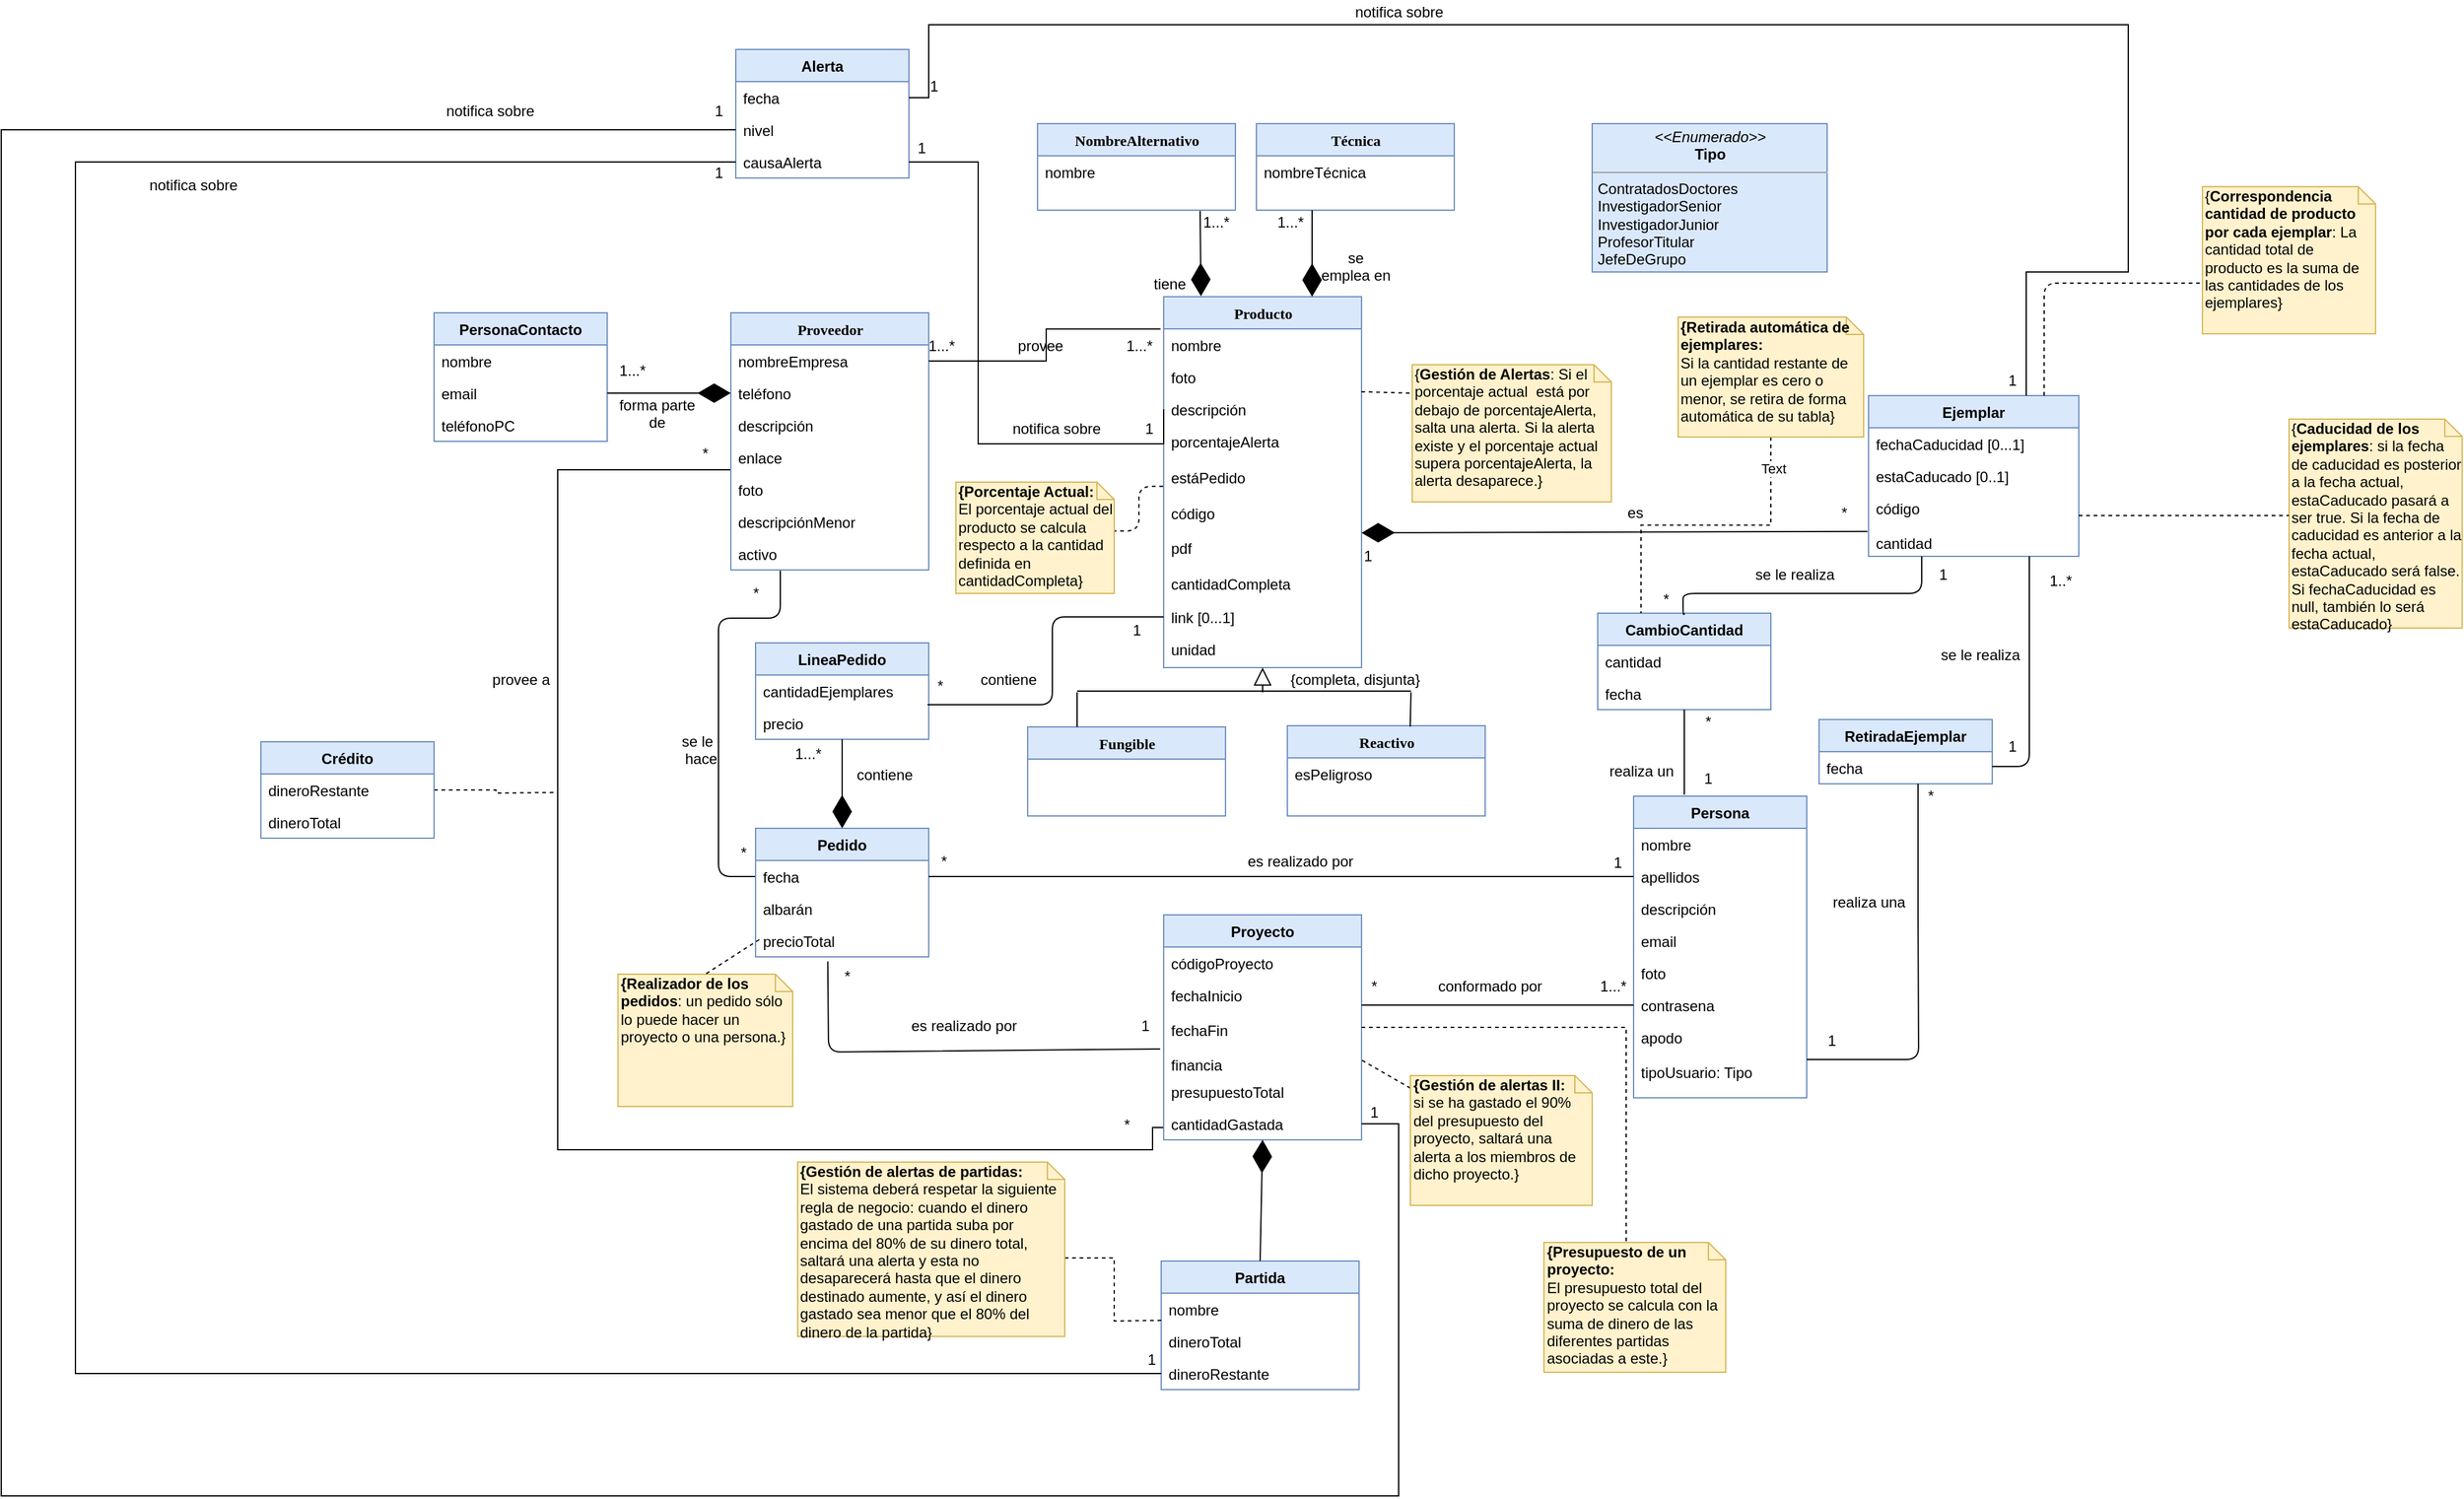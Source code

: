 <mxfile version="14.1.1" type="google"><diagram name="Page-1" id="9f46799a-70d6-7492-0946-bef42562c5a5"><mxGraphModel dx="2383" dy="1464" grid="1" gridSize="10" guides="1" tooltips="1" connect="1" arrows="1" fold="1" page="1" pageScale="1" pageWidth="1100" pageHeight="850" background="#ffffff" math="0" shadow="0"><root><mxCell id="0"/><mxCell id="1" parent="0"/><mxCell id="BTJe7CmG84SI5QXbbMkq-13" style="edgeStyle=orthogonalEdgeStyle;rounded=0;orthogonalLoop=1;jettySize=auto;html=1;endArrow=none;endFill=0;" parent="1" source="78961159f06e98e8-17" edge="1"><mxGeometry relative="1" as="geometry"><mxPoint x="440" y="742" as="targetPoint"/><Array as="points"><mxPoint x="100" y="210"/><mxPoint x="-50" y="210"/><mxPoint x="-50" y="760"/><mxPoint x="431" y="760"/><mxPoint x="431" y="742"/></Array></mxGeometry></mxCell><mxCell id="78961159f06e98e8-17" value="Proveedor" style="swimlane;html=1;fontStyle=1;align=center;verticalAlign=top;childLayout=stackLayout;horizontal=1;startSize=26;horizontalStack=0;resizeParent=1;resizeLast=0;collapsible=1;marginBottom=0;swimlaneFillColor=#ffffff;rounded=0;shadow=0;comic=0;labelBackgroundColor=none;strokeWidth=1;fillColor=#dae8fc;fontFamily=Verdana;fontSize=12;strokeColor=#6c8ebf;" parent="1" vertex="1"><mxGeometry x="90" y="83" width="160" height="208" as="geometry"/></mxCell><mxCell id="78961159f06e98e8-23" value="nombreEmpresa" style="text;html=1;strokeColor=none;fillColor=none;align=left;verticalAlign=top;spacingLeft=4;spacingRight=4;whiteSpace=wrap;overflow=hidden;rotatable=0;points=[[0,0.5],[1,0.5]];portConstraint=eastwest;" parent="78961159f06e98e8-17" vertex="1"><mxGeometry y="26" width="160" height="26" as="geometry"/></mxCell><mxCell id="78961159f06e98e8-25" value="teléfono" style="text;html=1;strokeColor=none;fillColor=none;align=left;verticalAlign=top;spacingLeft=4;spacingRight=4;whiteSpace=wrap;overflow=hidden;rotatable=0;points=[[0,0.5],[1,0.5]];portConstraint=eastwest;" parent="78961159f06e98e8-17" vertex="1"><mxGeometry y="52" width="160" height="26" as="geometry"/></mxCell><mxCell id="r7NSo660DWYYpWv_fhQG-6" value="" style="endArrow=none;html=1;exitX=0;exitY=0.5;exitDx=0;exitDy=0;" parent="78961159f06e98e8-17" source="voBgQ674vo8iccF6pzB_-29" edge="1"><mxGeometry width="50" height="50" relative="1" as="geometry"><mxPoint x="-10" y="157" as="sourcePoint"/><mxPoint x="40" y="227" as="targetPoint"/><Array as="points"><mxPoint x="-10" y="456"/><mxPoint x="-10" y="247"/><mxPoint x="40" y="247"/><mxPoint x="40" y="217"/><mxPoint x="40" y="207"/></Array></mxGeometry></mxCell><mxCell id="jdEmFye44WTgldqVBubo-17" value="descripción" style="text;html=1;strokeColor=none;fillColor=none;align=left;verticalAlign=top;spacingLeft=4;spacingRight=4;whiteSpace=wrap;overflow=hidden;rotatable=0;points=[[0,0.5],[1,0.5]];portConstraint=eastwest;" parent="78961159f06e98e8-17" vertex="1"><mxGeometry y="78" width="160" height="26" as="geometry"/></mxCell><mxCell id="jdEmFye44WTgldqVBubo-20" value="enlace" style="text;html=1;strokeColor=none;fillColor=none;align=left;verticalAlign=top;spacingLeft=4;spacingRight=4;whiteSpace=wrap;overflow=hidden;rotatable=0;points=[[0,0.5],[1,0.5]];portConstraint=eastwest;" parent="78961159f06e98e8-17" vertex="1"><mxGeometry y="104" width="160" height="26" as="geometry"/></mxCell><mxCell id="jdEmFye44WTgldqVBubo-21" value="foto" style="text;html=1;strokeColor=none;fillColor=none;align=left;verticalAlign=top;spacingLeft=4;spacingRight=4;whiteSpace=wrap;overflow=hidden;rotatable=0;points=[[0,0.5],[1,0.5]];portConstraint=eastwest;" parent="78961159f06e98e8-17" vertex="1"><mxGeometry y="130" width="160" height="26" as="geometry"/></mxCell><mxCell id="jdEmFye44WTgldqVBubo-22" value="descripciónMenor" style="text;html=1;strokeColor=none;fillColor=none;align=left;verticalAlign=top;spacingLeft=4;spacingRight=4;whiteSpace=wrap;overflow=hidden;rotatable=0;points=[[0,0.5],[1,0.5]];portConstraint=eastwest;" parent="78961159f06e98e8-17" vertex="1"><mxGeometry y="156" width="160" height="26" as="geometry"/></mxCell><mxCell id="jdEmFye44WTgldqVBubo-19" value="activo" style="text;html=1;strokeColor=none;fillColor=none;align=left;verticalAlign=top;spacingLeft=4;spacingRight=4;whiteSpace=wrap;overflow=hidden;rotatable=0;points=[[0,0.5],[1,0.5]];portConstraint=eastwest;" parent="78961159f06e98e8-17" vertex="1"><mxGeometry y="182" width="160" height="26" as="geometry"/></mxCell><mxCell id="78961159f06e98e8-30" value="Producto" style="swimlane;html=1;fontStyle=1;align=center;verticalAlign=top;childLayout=stackLayout;horizontal=1;startSize=26;horizontalStack=0;resizeParent=1;resizeLast=0;collapsible=1;marginBottom=0;swimlaneFillColor=#ffffff;rounded=0;shadow=0;comic=0;labelBackgroundColor=none;strokeWidth=1;fillColor=#dae8fc;fontFamily=Verdana;fontSize=12;strokeColor=#6c8ebf;" parent="1" vertex="1"><mxGeometry x="440" y="70" width="160" height="300" as="geometry"/></mxCell><mxCell id="jdEmFye44WTgldqVBubo-9" value="nombre" style="text;html=1;strokeColor=none;fillColor=none;align=left;verticalAlign=top;spacingLeft=4;spacingRight=4;whiteSpace=wrap;overflow=hidden;rotatable=0;points=[[0,0.5],[1,0.5]];portConstraint=eastwest;" parent="78961159f06e98e8-30" vertex="1"><mxGeometry y="26" width="160" height="26" as="geometry"/></mxCell><mxCell id="1e00YGgt8PNQMWwKamDE-57" value="" style="endArrow=none;dashed=1;html=1;exitX=0.999;exitY=-0.044;exitDx=0;exitDy=0;exitPerimeter=0;" parent="78961159f06e98e8-30" source="jdEmFye44WTgldqVBubo-10" edge="1"><mxGeometry width="50" height="50" relative="1" as="geometry"><mxPoint x="150" y="128" as="sourcePoint"/><mxPoint x="200" y="78" as="targetPoint"/></mxGeometry></mxCell><mxCell id="78961159f06e98e8-31" value="foto" style="text;html=1;strokeColor=none;fillColor=none;align=left;verticalAlign=top;spacingLeft=4;spacingRight=4;whiteSpace=wrap;overflow=hidden;rotatable=0;points=[[0,0.5],[1,0.5]];portConstraint=eastwest;" parent="78961159f06e98e8-30" vertex="1"><mxGeometry y="52" width="160" height="26" as="geometry"/></mxCell><mxCell id="jdEmFye44WTgldqVBubo-10" value="descripción" style="text;html=1;strokeColor=none;fillColor=none;align=left;verticalAlign=top;spacingLeft=4;spacingRight=4;whiteSpace=wrap;overflow=hidden;rotatable=0;points=[[0,0.5],[1,0.5]];portConstraint=eastwest;" parent="78961159f06e98e8-30" vertex="1"><mxGeometry y="78" width="160" height="26" as="geometry"/></mxCell><mxCell id="78961159f06e98e8-33" value="porcentajeAlerta&lt;br&gt;&lt;br&gt;estáPedido&lt;br&gt;&lt;br&gt;código&lt;br&gt;&lt;br&gt;pdf&lt;br&gt;&lt;br&gt;cantidadCompleta" style="text;html=1;strokeColor=none;fillColor=none;align=left;verticalAlign=top;spacingLeft=4;spacingRight=4;whiteSpace=wrap;overflow=hidden;rotatable=0;points=[[0,0.5],[1,0.5]];portConstraint=eastwest;" parent="78961159f06e98e8-30" vertex="1"><mxGeometry y="104" width="160" height="142" as="geometry"/></mxCell><mxCell id="jdEmFye44WTgldqVBubo-11" value="link [0...1]" style="text;html=1;strokeColor=none;fillColor=none;align=left;verticalAlign=top;spacingLeft=4;spacingRight=4;whiteSpace=wrap;overflow=hidden;rotatable=0;points=[[0,0.5],[1,0.5]];portConstraint=eastwest;" parent="78961159f06e98e8-30" vertex="1"><mxGeometry y="246" width="160" height="26" as="geometry"/></mxCell><mxCell id="KmpJBtEheiqAlMW3o0gQ-1" value="unidad" style="text;html=1;strokeColor=none;fillColor=none;align=left;verticalAlign=top;spacingLeft=4;spacingRight=4;whiteSpace=wrap;overflow=hidden;rotatable=0;points=[[0,0.5],[1,0.5]];portConstraint=eastwest;" parent="78961159f06e98e8-30" vertex="1"><mxGeometry y="272" width="160" height="26" as="geometry"/></mxCell><mxCell id="78961159f06e98e8-95" value="NombreAlternativo" style="swimlane;html=1;fontStyle=1;align=center;verticalAlign=top;childLayout=stackLayout;horizontal=1;startSize=26;horizontalStack=0;resizeParent=1;resizeLast=0;collapsible=1;marginBottom=0;swimlaneFillColor=#ffffff;rounded=0;shadow=0;comic=0;labelBackgroundColor=none;strokeWidth=1;fillColor=#dae8fc;fontFamily=Verdana;fontSize=12;strokeColor=#6c8ebf;" parent="1" vertex="1"><mxGeometry x="338" y="-70" width="160" height="70" as="geometry"/></mxCell><mxCell id="78961159f06e98e8-96" value="nombre" style="text;html=1;strokeColor=none;fillColor=none;align=left;verticalAlign=top;spacingLeft=4;spacingRight=4;whiteSpace=wrap;overflow=hidden;rotatable=0;points=[[0,0.5],[1,0.5]];portConstraint=eastwest;" parent="78961159f06e98e8-95" vertex="1"><mxGeometry y="26" width="160" height="26" as="geometry"/></mxCell><mxCell id="voBgQ674vo8iccF6pzB_-3" value="Técnica" style="swimlane;html=1;fontStyle=1;align=center;verticalAlign=top;childLayout=stackLayout;horizontal=1;startSize=26;horizontalStack=0;resizeParent=1;resizeLast=0;collapsible=1;marginBottom=0;swimlaneFillColor=#ffffff;rounded=0;shadow=0;comic=0;labelBackgroundColor=none;strokeWidth=1;fillColor=#dae8fc;fontFamily=Verdana;fontSize=12;strokeColor=#6c8ebf;" parent="1" vertex="1"><mxGeometry x="515" y="-70" width="160" height="70" as="geometry"/></mxCell><mxCell id="voBgQ674vo8iccF6pzB_-4" value="nombreTécnica" style="text;html=1;strokeColor=none;fillColor=none;align=left;verticalAlign=top;spacingLeft=4;spacingRight=4;whiteSpace=wrap;overflow=hidden;rotatable=0;points=[[0,0.5],[1,0.5]];portConstraint=eastwest;" parent="voBgQ674vo8iccF6pzB_-3" vertex="1"><mxGeometry y="26" width="160" height="26" as="geometry"/></mxCell><mxCell id="voBgQ674vo8iccF6pzB_-9" value="Fungible" style="swimlane;html=1;fontStyle=1;align=center;verticalAlign=top;childLayout=stackLayout;horizontal=1;startSize=26;horizontalStack=0;resizeParent=1;resizeLast=0;collapsible=1;marginBottom=0;swimlaneFillColor=#ffffff;rounded=0;shadow=0;comic=0;labelBackgroundColor=none;strokeWidth=1;fillColor=#dae8fc;fontFamily=Verdana;fontSize=12;strokeColor=#6c8ebf;" parent="1" vertex="1"><mxGeometry x="330" y="418" width="160" height="72" as="geometry"/></mxCell><mxCell id="voBgQ674vo8iccF6pzB_-14" value="Reactivo" style="swimlane;html=1;fontStyle=1;align=center;verticalAlign=top;childLayout=stackLayout;horizontal=1;startSize=26;horizontalStack=0;resizeParent=1;resizeLast=0;collapsible=1;marginBottom=0;swimlaneFillColor=#ffffff;rounded=0;shadow=0;comic=0;labelBackgroundColor=none;strokeWidth=1;fillColor=#dae8fc;fontFamily=Verdana;fontSize=12;strokeColor=#6c8ebf;" parent="1" vertex="1"><mxGeometry x="540" y="417" width="160" height="73" as="geometry"/></mxCell><mxCell id="voBgQ674vo8iccF6pzB_-15" value="esPeligroso" style="text;html=1;strokeColor=none;fillColor=none;align=left;verticalAlign=top;spacingLeft=4;spacingRight=4;whiteSpace=wrap;overflow=hidden;rotatable=0;points=[[0,0.5],[1,0.5]];portConstraint=eastwest;" parent="voBgQ674vo8iccF6pzB_-14" vertex="1"><mxGeometry y="26" width="160" height="26" as="geometry"/></mxCell><mxCell id="voBgQ674vo8iccF6pzB_-25" value="{completa, disjunta}" style="text;html=1;strokeColor=none;fillColor=none;align=center;verticalAlign=middle;whiteSpace=wrap;rounded=0;" parent="1" vertex="1"><mxGeometry x="540" y="370" width="110" height="20" as="geometry"/></mxCell><mxCell id="voBgQ674vo8iccF6pzB_-28" value="Pedido" style="swimlane;fontStyle=1;childLayout=stackLayout;horizontal=1;startSize=26;fillColor=#dae8fc;horizontalStack=0;resizeParent=1;resizeParentMax=0;resizeLast=0;collapsible=1;marginBottom=0;strokeColor=#6c8ebf;" parent="1" vertex="1"><mxGeometry x="110" y="500" width="140" height="104" as="geometry"/></mxCell><mxCell id="voBgQ674vo8iccF6pzB_-29" value="fecha" style="text;align=left;verticalAlign=top;spacingLeft=4;spacingRight=4;overflow=hidden;rotatable=0;points=[[0,0.5],[1,0.5]];portConstraint=eastwest;" parent="voBgQ674vo8iccF6pzB_-28" vertex="1"><mxGeometry y="26" width="140" height="26" as="geometry"/></mxCell><mxCell id="BTJe7CmG84SI5QXbbMkq-24" value="albarán" style="text;strokeColor=none;fillColor=none;align=left;verticalAlign=top;spacingLeft=4;spacingRight=4;overflow=hidden;rotatable=0;points=[[0,0.5],[1,0.5]];portConstraint=eastwest;" parent="voBgQ674vo8iccF6pzB_-28" vertex="1"><mxGeometry y="52" width="140" height="26" as="geometry"/></mxCell><mxCell id="hKjAt6oEfTK0NAAUS1g5-1" value="precioTotal" style="text;strokeColor=none;fillColor=none;align=left;verticalAlign=top;spacingLeft=4;spacingRight=4;overflow=hidden;rotatable=0;points=[[0,0.5],[1,0.5]];portConstraint=eastwest;" vertex="1" parent="voBgQ674vo8iccF6pzB_-28"><mxGeometry y="78" width="140" height="26" as="geometry"/></mxCell><mxCell id="voBgQ674vo8iccF6pzB_-35" value="Proyecto" style="swimlane;fontStyle=1;childLayout=stackLayout;horizontal=1;startSize=26;fillColor=#dae8fc;horizontalStack=0;resizeParent=1;resizeParentMax=0;resizeLast=0;collapsible=1;marginBottom=0;strokeColor=#6c8ebf;" parent="1" vertex="1"><mxGeometry x="440" y="570" width="160" height="182" as="geometry"><mxRectangle x="440" y="570" width="80" height="26" as="alternateBounds"/></mxGeometry></mxCell><mxCell id="voBgQ674vo8iccF6pzB_-36" value="códigoProyecto" style="text;align=left;verticalAlign=top;spacingLeft=4;spacingRight=4;overflow=hidden;rotatable=0;points=[[0,0.5],[1,0.5]];portConstraint=eastwest;" parent="voBgQ674vo8iccF6pzB_-35" vertex="1"><mxGeometry y="26" width="160" height="26" as="geometry"/></mxCell><mxCell id="voBgQ674vo8iccF6pzB_-96" value="fechaInicio&#10;&#10;fechaFin&#10;&#10;financia" style="text;strokeColor=none;fillColor=none;align=left;verticalAlign=top;spacingLeft=4;spacingRight=4;overflow=hidden;rotatable=0;points=[[0,0.5],[1,0.5]];portConstraint=eastwest;" parent="voBgQ674vo8iccF6pzB_-35" vertex="1"><mxGeometry y="52" width="160" height="78" as="geometry"/></mxCell><mxCell id="jdEmFye44WTgldqVBubo-6" value="presupuestoTotal" style="text;align=left;verticalAlign=top;spacingLeft=4;spacingRight=4;overflow=hidden;rotatable=0;points=[[0,0.5],[1,0.5]];portConstraint=eastwest;" parent="voBgQ674vo8iccF6pzB_-35" vertex="1"><mxGeometry y="130" width="160" height="26" as="geometry"/></mxCell><mxCell id="jdEmFye44WTgldqVBubo-8" value="cantidadGastada" style="text;align=left;verticalAlign=top;spacingLeft=4;spacingRight=4;overflow=hidden;rotatable=0;points=[[0,0.5],[1,0.5]];portConstraint=eastwest;" parent="voBgQ674vo8iccF6pzB_-35" vertex="1"><mxGeometry y="156" width="160" height="26" as="geometry"/></mxCell><mxCell id="voBgQ674vo8iccF6pzB_-42" value="LineaPedido" style="swimlane;fontStyle=1;childLayout=stackLayout;horizontal=1;startSize=26;fillColor=#dae8fc;horizontalStack=0;resizeParent=1;resizeParentMax=0;resizeLast=0;collapsible=1;marginBottom=0;strokeColor=#6c8ebf;" parent="1" vertex="1"><mxGeometry x="110" y="350" width="140" height="78" as="geometry"/></mxCell><mxCell id="voBgQ674vo8iccF6pzB_-43" value="cantidadEjemplares" style="text;align=left;verticalAlign=top;spacingLeft=4;spacingRight=4;overflow=hidden;rotatable=0;points=[[0,0.5],[1,0.5]];portConstraint=eastwest;" parent="voBgQ674vo8iccF6pzB_-42" vertex="1"><mxGeometry y="26" width="140" height="26" as="geometry"/></mxCell><mxCell id="voBgQ674vo8iccF6pzB_-44" value="precio" style="text;strokeColor=none;fillColor=none;align=left;verticalAlign=top;spacingLeft=4;spacingRight=4;overflow=hidden;rotatable=0;points=[[0,0.5],[1,0.5]];portConstraint=eastwest;" parent="voBgQ674vo8iccF6pzB_-42" vertex="1"><mxGeometry y="52" width="140" height="26" as="geometry"/></mxCell><mxCell id="voBgQ674vo8iccF6pzB_-55" value="Persona" style="swimlane;fontStyle=1;childLayout=stackLayout;horizontal=1;startSize=26;fillColor=#dae8fc;horizontalStack=0;resizeParent=1;resizeParentMax=0;resizeLast=0;collapsible=1;marginBottom=0;strokeColor=#6c8ebf;" parent="1" vertex="1"><mxGeometry x="820" y="474" width="140" height="244" as="geometry"/></mxCell><mxCell id="voBgQ674vo8iccF6pzB_-56" value="nombre" style="text;strokeColor=none;fillColor=none;align=left;verticalAlign=top;spacingLeft=4;spacingRight=4;overflow=hidden;rotatable=0;points=[[0,0.5],[1,0.5]];portConstraint=eastwest;" parent="voBgQ674vo8iccF6pzB_-55" vertex="1"><mxGeometry y="26" width="140" height="26" as="geometry"/></mxCell><mxCell id="voBgQ674vo8iccF6pzB_-57" value="apellidos" style="text;strokeColor=none;fillColor=none;align=left;verticalAlign=top;spacingLeft=4;spacingRight=4;overflow=hidden;rotatable=0;points=[[0,0.5],[1,0.5]];portConstraint=eastwest;" parent="voBgQ674vo8iccF6pzB_-55" vertex="1"><mxGeometry y="52" width="140" height="26" as="geometry"/></mxCell><mxCell id="jdEmFye44WTgldqVBubo-1" value="descripción" style="text;strokeColor=none;fillColor=none;align=left;verticalAlign=top;spacingLeft=4;spacingRight=4;overflow=hidden;rotatable=0;points=[[0,0.5],[1,0.5]];portConstraint=eastwest;" parent="voBgQ674vo8iccF6pzB_-55" vertex="1"><mxGeometry y="78" width="140" height="26" as="geometry"/></mxCell><mxCell id="jdEmFye44WTgldqVBubo-2" value="email" style="text;strokeColor=none;fillColor=none;align=left;verticalAlign=top;spacingLeft=4;spacingRight=4;overflow=hidden;rotatable=0;points=[[0,0.5],[1,0.5]];portConstraint=eastwest;" parent="voBgQ674vo8iccF6pzB_-55" vertex="1"><mxGeometry y="104" width="140" height="26" as="geometry"/></mxCell><mxCell id="jdEmFye44WTgldqVBubo-3" value="foto" style="text;strokeColor=none;fillColor=none;align=left;verticalAlign=top;spacingLeft=4;spacingRight=4;overflow=hidden;rotatable=0;points=[[0,0.5],[1,0.5]];portConstraint=eastwest;" parent="voBgQ674vo8iccF6pzB_-55" vertex="1"><mxGeometry y="130" width="140" height="26" as="geometry"/></mxCell><mxCell id="jdEmFye44WTgldqVBubo-5" value="contrasena" style="text;strokeColor=none;fillColor=none;align=left;verticalAlign=top;spacingLeft=4;spacingRight=4;overflow=hidden;rotatable=0;points=[[0,0.5],[1,0.5]];portConstraint=eastwest;" parent="voBgQ674vo8iccF6pzB_-55" vertex="1"><mxGeometry y="156" width="140" height="26" as="geometry"/></mxCell><mxCell id="voBgQ674vo8iccF6pzB_-58" value="apodo&#10;&#10;tipoUsuario: Tipo" style="text;strokeColor=none;fillColor=none;align=left;verticalAlign=top;spacingLeft=4;spacingRight=4;overflow=hidden;rotatable=0;points=[[0,0.5],[1,0.5]];portConstraint=eastwest;" parent="voBgQ674vo8iccF6pzB_-55" vertex="1"><mxGeometry y="182" width="140" height="62" as="geometry"/></mxCell><mxCell id="voBgQ674vo8iccF6pzB_-69" value="" style="endArrow=none;html=1;edgeStyle=orthogonalEdgeStyle;exitX=1;exitY=0.5;exitDx=0;exitDy=0;entryX=0;entryY=0.5;entryDx=0;entryDy=0;" parent="1" source="voBgQ674vo8iccF6pzB_-29" target="voBgQ674vo8iccF6pzB_-57" edge="1"><mxGeometry relative="1" as="geometry"><mxPoint x="260" y="540" as="sourcePoint"/><mxPoint x="420" y="540" as="targetPoint"/></mxGeometry></mxCell><mxCell id="voBgQ674vo8iccF6pzB_-76" value="CambioCantidad" style="swimlane;fontStyle=1;childLayout=stackLayout;horizontal=1;startSize=26;fillColor=#dae8fc;horizontalStack=0;resizeParent=1;resizeParentMax=0;resizeLast=0;collapsible=1;marginBottom=0;strokeColor=#6c8ebf;" parent="1" vertex="1"><mxGeometry x="791" y="326" width="140" height="78" as="geometry"/></mxCell><mxCell id="voBgQ674vo8iccF6pzB_-78" value="cantidad" style="text;strokeColor=none;fillColor=none;align=left;verticalAlign=top;spacingLeft=4;spacingRight=4;overflow=hidden;rotatable=0;points=[[0,0.5],[1,0.5]];portConstraint=eastwest;" parent="voBgQ674vo8iccF6pzB_-76" vertex="1"><mxGeometry y="26" width="140" height="26" as="geometry"/></mxCell><mxCell id="voBgQ674vo8iccF6pzB_-77" value="fecha" style="text;strokeColor=none;fillColor=none;align=left;verticalAlign=top;spacingLeft=4;spacingRight=4;overflow=hidden;rotatable=0;points=[[0,0.5],[1,0.5]];portConstraint=eastwest;" parent="voBgQ674vo8iccF6pzB_-76" vertex="1"><mxGeometry y="52" width="140" height="26" as="geometry"/></mxCell><mxCell id="voBgQ674vo8iccF6pzB_-86" value="&lt;p style=&quot;margin: 0px ; margin-top: 4px ; text-align: center&quot;&gt;&lt;i&gt;&amp;lt;&amp;lt;Enumerado&amp;gt;&amp;gt;&lt;/i&gt;&lt;br&gt;&lt;b&gt;Tipo&lt;/b&gt;&lt;/p&gt;&lt;hr size=&quot;1&quot;&gt;&lt;p style=&quot;margin: 0px ; margin-left: 4px&quot;&gt;ContratadosDoctores&lt;/p&gt;&lt;p style=&quot;margin: 0px ; margin-left: 4px&quot;&gt;InvestigadorSenior&lt;/p&gt;&lt;p style=&quot;margin: 0px ; margin-left: 4px&quot;&gt;InvestigadorJunior&lt;/p&gt;&lt;p style=&quot;margin: 0px ; margin-left: 4px&quot;&gt;ProfesorTitular&lt;/p&gt;&lt;p style=&quot;margin: 0px ; margin-left: 4px&quot;&gt;JefeDeGrupo&lt;/p&gt;" style="verticalAlign=top;align=left;overflow=fill;fontSize=12;fontFamily=Helvetica;html=1;fillColor=#dae8fc;strokeColor=#6c8ebf;" parent="1" vertex="1"><mxGeometry x="786.5" y="-70" width="190" height="120" as="geometry"/></mxCell><mxCell id="voBgQ674vo8iccF6pzB_-87" value="contiene" style="text;html=1;resizable=0;points=[];autosize=1;align=left;verticalAlign=top;spacingTop=-4;" parent="1" vertex="1"><mxGeometry x="290" y="370" width="60" height="20" as="geometry"/></mxCell><mxCell id="voBgQ674vo8iccF6pzB_-90" value="1...*" style="text;html=1;resizable=0;points=[];autosize=1;align=left;verticalAlign=top;spacingTop=-4;" parent="1" vertex="1"><mxGeometry x="140" y="430" width="40" height="20" as="geometry"/></mxCell><mxCell id="voBgQ674vo8iccF6pzB_-92" value="contiene" style="text;html=1;resizable=0;points=[];autosize=1;align=center;verticalAlign=top;spacingTop=-4;" parent="1" vertex="1"><mxGeometry x="184" y="447" width="60" height="20" as="geometry"/></mxCell><mxCell id="voBgQ674vo8iccF6pzB_-94" value="*" style="text;html=1;resizable=0;points=[];autosize=1;align=left;verticalAlign=top;spacingTop=-4;" parent="1" vertex="1"><mxGeometry x="180" y="610" width="20" height="20" as="geometry"/></mxCell><mxCell id="voBgQ674vo8iccF6pzB_-95" value="1" style="text;html=1;resizable=0;points=[];autosize=1;align=left;verticalAlign=top;spacingTop=-4;" parent="1" vertex="1"><mxGeometry x="420" y="650" width="20" height="20" as="geometry"/></mxCell><mxCell id="voBgQ674vo8iccF6pzB_-97" value="es realizado por" style="text;html=1;resizable=0;points=[];autosize=1;align=left;verticalAlign=top;spacingTop=-4;" parent="1" vertex="1"><mxGeometry x="234" y="650" width="100" height="20" as="geometry"/></mxCell><mxCell id="voBgQ674vo8iccF6pzB_-99" value="1...*" style="text;html=1;resizable=0;points=[];autosize=1;align=left;verticalAlign=top;spacingTop=-4;" parent="1" vertex="1"><mxGeometry x="791" y="618" width="40" height="20" as="geometry"/></mxCell><mxCell id="voBgQ674vo8iccF6pzB_-100" value="conformado por" style="text;html=1;resizable=0;points=[];autosize=1;align=left;verticalAlign=top;spacingTop=-4;" parent="1" vertex="1"><mxGeometry x="660" y="618" width="100" height="20" as="geometry"/></mxCell><mxCell id="voBgQ674vo8iccF6pzB_-101" value="es realizado por" style="text;html=1;resizable=0;points=[];autosize=1;align=left;verticalAlign=top;spacingTop=-4;" parent="1" vertex="1"><mxGeometry x="506" y="517" width="100" height="20" as="geometry"/></mxCell><mxCell id="voBgQ674vo8iccF6pzB_-103" value="1" style="text;html=1;resizable=0;points=[];autosize=1;align=left;verticalAlign=top;spacingTop=-4;" parent="1" vertex="1"><mxGeometry x="802" y="518" width="20" height="20" as="geometry"/></mxCell><mxCell id="voBgQ674vo8iccF6pzB_-112" value="se le&amp;nbsp;&lt;br&gt;hace" style="text;html=1;resizable=0;points=[];autosize=1;align=right;verticalAlign=top;spacingTop=-4;" parent="1" vertex="1"><mxGeometry x="40" y="420" width="40" height="30" as="geometry"/></mxCell><mxCell id="voBgQ674vo8iccF6pzB_-2" value="" style="endArrow=diamondThin;endFill=1;endSize=24;html=1;entryX=1.004;entryY=0.981;entryDx=0;entryDy=0;exitX=-0.013;exitY=0.033;exitDx=0;exitDy=0;exitPerimeter=0;entryPerimeter=0;" parent="1" source="1e00YGgt8PNQMWwKamDE-44" target="73dNonbXBh43_ZKzqZ-H-2" edge="1"><mxGeometry width="160" relative="1" as="geometry"><mxPoint x="470" as="sourcePoint"/><mxPoint x="472" y="60" as="targetPoint"/></mxGeometry></mxCell><mxCell id="1e00YGgt8PNQMWwKamDE-28" value="" style="endArrow=none;html=1;" parent="1" edge="1"><mxGeometry width="50" height="50" relative="1" as="geometry"><mxPoint x="370" y="389" as="sourcePoint"/><mxPoint x="640" y="389" as="targetPoint"/></mxGeometry></mxCell><mxCell id="1e00YGgt8PNQMWwKamDE-29" value="" style="endArrow=none;html=1;exitX=0.25;exitY=0;exitDx=0;exitDy=0;" parent="1" source="voBgQ674vo8iccF6pzB_-9" edge="1"><mxGeometry width="50" height="50" relative="1" as="geometry"><mxPoint x="50" y="730" as="sourcePoint"/><mxPoint x="370" y="390" as="targetPoint"/></mxGeometry></mxCell><mxCell id="1e00YGgt8PNQMWwKamDE-30" value="" style="endArrow=none;html=1;exitX=0.621;exitY=0.01;exitDx=0;exitDy=0;exitPerimeter=0;" parent="1" source="voBgQ674vo8iccF6pzB_-14" edge="1"><mxGeometry width="50" height="50" relative="1" as="geometry"><mxPoint x="50" y="730" as="sourcePoint"/><mxPoint x="640" y="390" as="targetPoint"/></mxGeometry></mxCell><mxCell id="1e00YGgt8PNQMWwKamDE-33" value="" style="endArrow=block;endFill=0;endSize=12;html=1;entryX=0.5;entryY=1;entryDx=0;entryDy=0;" parent="1" target="78961159f06e98e8-30" edge="1"><mxGeometry width="160" relative="1" as="geometry"><mxPoint x="520" y="390" as="sourcePoint"/><mxPoint x="520" y="340" as="targetPoint"/></mxGeometry></mxCell><mxCell id="1e00YGgt8PNQMWwKamDE-44" value="1...*" style="text;html=1;resizable=0;points=[];autosize=1;align=left;verticalAlign=top;spacingTop=-4;" parent="1" vertex="1"><mxGeometry x="470" width="40" height="20" as="geometry"/></mxCell><mxCell id="1e00YGgt8PNQMWwKamDE-45" value="1...*" style="text;html=1;resizable=0;points=[];autosize=1;align=left;verticalAlign=top;spacingTop=-4;" parent="1" vertex="1"><mxGeometry x="530" width="40" height="20" as="geometry"/></mxCell><mxCell id="1e00YGgt8PNQMWwKamDE-51" value="*" style="text;html=1;resizable=0;points=[];autosize=1;align=left;verticalAlign=top;spacingTop=-4;" parent="1" vertex="1"><mxGeometry x="605.5" y="618" width="20" height="20" as="geometry"/></mxCell><mxCell id="1e00YGgt8PNQMWwKamDE-54" value="{&lt;b&gt;Gestión de Alertas&lt;/b&gt;: Si el porcentaje actual&amp;nbsp; está por debajo de porcentajeAlerta,&lt;br&gt;salta una alerta. Si la alerta existe y el porcentaje actual supera porcentajeAlerta, la alerta desaparece.}" style="shape=note;whiteSpace=wrap;html=1;size=14;verticalAlign=top;align=left;spacingTop=-6;fillColor=#fff2cc;strokeColor=#d6b656;" parent="1" vertex="1"><mxGeometry x="641" y="125" width="161" height="111" as="geometry"/></mxCell><mxCell id="7m6GhfZLnC2BH059D2C5-1" value="" style="endArrow=none;dashed=1;html=1;entryX=0.996;entryY=0.834;entryDx=0;entryDy=0;entryPerimeter=0;" parent="1" source="7m6GhfZLnC2BH059D2C5-2" target="voBgQ674vo8iccF6pzB_-96" edge="1"><mxGeometry width="50" height="50" relative="1" as="geometry"><mxPoint x="700" y="750" as="sourcePoint"/><mxPoint x="100" y="770" as="targetPoint"/></mxGeometry></mxCell><mxCell id="7m6GhfZLnC2BH059D2C5-2" value="&lt;b&gt;{Gestión de alertas II:&lt;/b&gt;&lt;br&gt;si se ha gastado el 90% del presupuesto del proyecto, saltará una alerta a los miembros de dicho proyecto.}" style="shape=note;whiteSpace=wrap;html=1;size=14;verticalAlign=top;align=left;spacingTop=-6;fillColor=#fff2cc;strokeColor=#d6b656;" parent="1" vertex="1"><mxGeometry x="639.5" y="700" width="147" height="105" as="geometry"/></mxCell><mxCell id="TKS6jOvkR8JJ24gRT4EW-1" value="PersonaContacto" style="swimlane;fontStyle=1;childLayout=stackLayout;horizontal=1;startSize=26;fillColor=#dae8fc;horizontalStack=0;resizeParent=1;resizeParentMax=0;resizeLast=0;collapsible=1;marginBottom=0;strokeColor=#6c8ebf;" parent="1" vertex="1"><mxGeometry x="-150" y="83.0" width="140" height="104" as="geometry"/></mxCell><mxCell id="TKS6jOvkR8JJ24gRT4EW-2" value="nombre" style="text;strokeColor=none;fillColor=none;align=left;verticalAlign=top;spacingLeft=4;spacingRight=4;overflow=hidden;rotatable=0;points=[[0,0.5],[1,0.5]];portConstraint=eastwest;" parent="TKS6jOvkR8JJ24gRT4EW-1" vertex="1"><mxGeometry y="26" width="140" height="26" as="geometry"/></mxCell><mxCell id="TKS6jOvkR8JJ24gRT4EW-3" value="email" style="text;strokeColor=none;fillColor=none;align=left;verticalAlign=top;spacingLeft=4;spacingRight=4;overflow=hidden;rotatable=0;points=[[0,0.5],[1,0.5]];portConstraint=eastwest;" parent="TKS6jOvkR8JJ24gRT4EW-1" vertex="1"><mxGeometry y="52" width="140" height="26" as="geometry"/></mxCell><mxCell id="TKS6jOvkR8JJ24gRT4EW-4" value="teléfonoPC" style="text;align=left;verticalAlign=top;spacingLeft=4;spacingRight=4;overflow=hidden;rotatable=0;points=[[0,0.5],[1,0.5]];portConstraint=eastwest;" parent="TKS6jOvkR8JJ24gRT4EW-1" vertex="1"><mxGeometry y="78" width="140" height="26" as="geometry"/></mxCell><mxCell id="TKS6jOvkR8JJ24gRT4EW-7" value="Ejemplar" style="swimlane;fontStyle=1;childLayout=stackLayout;horizontal=1;startSize=26;fillColor=#dae8fc;horizontalStack=0;resizeParent=1;resizeParentMax=0;resizeLast=0;collapsible=1;marginBottom=0;strokeColor=#6c8ebf;" parent="1" vertex="1"><mxGeometry x="1010" y="150" width="170" height="130" as="geometry"/></mxCell><mxCell id="TKS6jOvkR8JJ24gRT4EW-9" value="fechaCaducidad [0...1]" style="text;strokeColor=none;fillColor=none;align=left;verticalAlign=top;spacingLeft=4;spacingRight=4;overflow=hidden;rotatable=0;points=[[0,0.5],[1,0.5]];portConstraint=eastwest;" parent="TKS6jOvkR8JJ24gRT4EW-7" vertex="1"><mxGeometry y="26" width="170" height="26" as="geometry"/></mxCell><mxCell id="TKS6jOvkR8JJ24gRT4EW-10" value="estaCaducado [0..1]" style="text;strokeColor=none;fillColor=none;align=left;verticalAlign=top;spacingLeft=4;spacingRight=4;overflow=hidden;rotatable=0;points=[[0,0.5],[1,0.5]];portConstraint=eastwest;" parent="TKS6jOvkR8JJ24gRT4EW-7" vertex="1"><mxGeometry y="52" width="170" height="26" as="geometry"/></mxCell><mxCell id="TKS6jOvkR8JJ24gRT4EW-8" value="código&#10;&#10;cantidad" style="text;strokeColor=none;fillColor=none;align=left;verticalAlign=top;spacingLeft=4;spacingRight=4;overflow=hidden;rotatable=0;points=[[0,0.5],[1,0.5]];portConstraint=eastwest;" parent="TKS6jOvkR8JJ24gRT4EW-7" vertex="1"><mxGeometry y="78" width="170" height="52" as="geometry"/></mxCell><mxCell id="TKS6jOvkR8JJ24gRT4EW-12" value="" style="endArrow=none;html=1;entryX=0;entryY=0.5;entryDx=0;entryDy=0;" parent="1" target="jdEmFye44WTgldqVBubo-11" edge="1"><mxGeometry width="50" height="50" relative="1" as="geometry"><mxPoint x="249" y="400" as="sourcePoint"/><mxPoint x="439" y="350" as="targetPoint"/><Array as="points"><mxPoint x="350" y="400"/><mxPoint x="350" y="329"/></Array></mxGeometry></mxCell><mxCell id="TKS6jOvkR8JJ24gRT4EW-13" value="" style="endArrow=diamondThin;endFill=1;endSize=24;html=1;" parent="1" source="voBgQ674vo8iccF6pzB_-44" edge="1"><mxGeometry width="160" relative="1" as="geometry"><mxPoint x="20" y="500" as="sourcePoint"/><mxPoint x="180" y="500" as="targetPoint"/></mxGeometry></mxCell><mxCell id="TKS6jOvkR8JJ24gRT4EW-17" value="{&lt;b&gt;Caducidad de los ejemplares&lt;/b&gt;: si la fecha de caducidad es posterior a la fecha actual, estaCaducado pasará a ser true. Si la fecha de caducidad es anterior a la fecha actual, estaCaducado será false. Si fechaCaducidad es null, también lo será estaCaducado}" style="shape=note;whiteSpace=wrap;html=1;size=14;verticalAlign=top;align=left;spacingTop=-6;fillColor=#fff2cc;strokeColor=#d6b656;" parent="1" vertex="1"><mxGeometry x="1350" y="169" width="140" height="169" as="geometry"/></mxCell><mxCell id="TKS6jOvkR8JJ24gRT4EW-22" value="" style="endArrow=none;dashed=1;html=1;" parent="1" edge="1"><mxGeometry width="50" height="50" relative="1" as="geometry"><mxPoint x="1180" y="247" as="sourcePoint"/><mxPoint x="1350" y="247" as="targetPoint"/></mxGeometry></mxCell><mxCell id="TKS6jOvkR8JJ24gRT4EW-23" value="&lt;b&gt;{Realizador de los pedidos&lt;/b&gt;: un pedido sólo lo puede hacer un proyecto o una persona.}" style="shape=note;whiteSpace=wrap;html=1;size=14;verticalAlign=top;align=left;spacingTop=-6;fillColor=#fff2cc;strokeColor=#d6b656;" parent="1" vertex="1"><mxGeometry x="-1.29" y="618" width="141.29" height="107" as="geometry"/></mxCell><mxCell id="TKS6jOvkR8JJ24gRT4EW-24" value="" style="endArrow=none;dashed=1;html=1;entryX=0.5;entryY=0;entryDx=0;entryDy=0;entryPerimeter=0;" parent="1" target="TKS6jOvkR8JJ24gRT4EW-23" edge="1"><mxGeometry width="50" height="50" relative="1" as="geometry"><mxPoint x="113" y="590" as="sourcePoint"/><mxPoint x="-100" y="810" as="targetPoint"/><Array as="points"/></mxGeometry></mxCell><mxCell id="TKS6jOvkR8JJ24gRT4EW-38" value="" style="endArrow=diamondThin;endFill=1;endSize=24;html=1;exitX=-0.005;exitY=0.612;exitDx=0;exitDy=0;exitPerimeter=0;" parent="1" source="TKS6jOvkR8JJ24gRT4EW-8" edge="1"><mxGeometry width="160" relative="1" as="geometry"><mxPoint x="350" y="270" as="sourcePoint"/><mxPoint x="600" y="261" as="targetPoint"/></mxGeometry></mxCell><mxCell id="TKS6jOvkR8JJ24gRT4EW-44" value="*" style="text;html=1;align=center;verticalAlign=middle;resizable=0;points=[];;autosize=1;" parent="1" vertex="1"><mxGeometry x="249" y="375" width="20" height="20" as="geometry"/></mxCell><mxCell id="jnYBN90K7hgvhD8I6P24-3" value="1" style="text;html=1;align=center;verticalAlign=middle;resizable=0;points=[];;autosize=1;" parent="1" vertex="1"><mxGeometry x="408" y="330" width="20" height="20" as="geometry"/></mxCell><mxCell id="jnYBN90K7hgvhD8I6P24-6" value="1...*" style="text;html=1;align=center;verticalAlign=middle;resizable=0;points=[];;autosize=1;" parent="1" vertex="1"><mxGeometry x="-10" y="120" width="40" height="20" as="geometry"/></mxCell><mxCell id="jnYBN90K7hgvhD8I6P24-9" value="*" style="text;html=1;align=center;verticalAlign=middle;resizable=0;points=[];;autosize=1;" parent="1" vertex="1"><mxGeometry x="90" y="510" width="20" height="20" as="geometry"/></mxCell><mxCell id="jnYBN90K7hgvhD8I6P24-10" value="*" style="text;html=1;align=center;verticalAlign=middle;resizable=0;points=[];;autosize=1;" parent="1" vertex="1"><mxGeometry x="980" y="235" width="20" height="20" as="geometry"/></mxCell><mxCell id="r7NSo660DWYYpWv_fhQG-1" value="" style="endArrow=diamondThin;endFill=1;endSize=24;html=1;entryX=0.75;entryY=0;entryDx=0;entryDy=0;" parent="1" target="78961159f06e98e8-30" edge="1"><mxGeometry width="160" relative="1" as="geometry"><mxPoint x="560" as="sourcePoint"/><mxPoint x="560" y="98" as="targetPoint"/></mxGeometry></mxCell><mxCell id="r7NSo660DWYYpWv_fhQG-4" value="" style="endArrow=none;html=1;entryX=0;entryY=0.5;entryDx=0;entryDy=0;" parent="1" target="jdEmFye44WTgldqVBubo-5" edge="1"><mxGeometry width="50" height="50" relative="1" as="geometry"><mxPoint x="600" y="643" as="sourcePoint"/><mxPoint x="750" y="643" as="targetPoint"/><Array as="points"/></mxGeometry></mxCell><mxCell id="jnYBN90K7hgvhD8I6P24-5" value="" style="endArrow=diamondThin;endFill=1;endSize=24;html=1;entryX=0;entryY=0.5;entryDx=0;entryDy=0;exitX=1;exitY=0.5;exitDx=0;exitDy=0;" parent="1" source="TKS6jOvkR8JJ24gRT4EW-3" target="78961159f06e98e8-25" edge="1"><mxGeometry width="160" relative="1" as="geometry"><mxPoint x="-20" y="147.17" as="sourcePoint"/><mxPoint x="140" y="147.17" as="targetPoint"/></mxGeometry></mxCell><mxCell id="r7NSo660DWYYpWv_fhQG-8" value="forma parte &lt;br&gt;de" style="text;html=1;resizable=0;points=[];autosize=1;align=center;verticalAlign=top;spacingTop=-4;" parent="1" vertex="1"><mxGeometry x="-10" y="148" width="80" height="30" as="geometry"/></mxCell><mxCell id="r7NSo660DWYYpWv_fhQG-9" value="es" style="text;html=1;resizable=0;points=[];autosize=1;align=center;verticalAlign=top;spacingTop=-4;" parent="1" vertex="1"><mxGeometry x="806" y="235" width="30" height="20" as="geometry"/></mxCell><mxCell id="73dNonbXBh43_ZKzqZ-H-2" value="tiene" style="text;html=1;resizable=0;points=[];autosize=1;align=left;verticalAlign=top;spacingTop=-4;" parent="1" vertex="1"><mxGeometry x="430" y="50" width="40" height="20" as="geometry"/></mxCell><mxCell id="73dNonbXBh43_ZKzqZ-H-3" value="se &lt;br&gt;emplea en" style="text;html=1;resizable=0;points=[];autosize=1;align=center;verticalAlign=top;spacingTop=-4;" parent="1" vertex="1"><mxGeometry x="560" y="29" width="70" height="30" as="geometry"/></mxCell><mxCell id="xiQo4aVgM-ysrgrPBHTt-6" value="RetiradaEjemplar" style="swimlane;fontStyle=1;childLayout=stackLayout;horizontal=1;startSize=26;fillColor=#dae8fc;horizontalStack=0;resizeParent=1;resizeParentMax=0;resizeLast=0;collapsible=1;marginBottom=0;strokeColor=#6c8ebf;" parent="1" vertex="1"><mxGeometry x="970" y="412" width="140" height="52" as="geometry"/></mxCell><mxCell id="xiQo4aVgM-ysrgrPBHTt-7" value="fecha" style="text;strokeColor=none;fillColor=none;align=left;verticalAlign=top;spacingLeft=4;spacingRight=4;overflow=hidden;rotatable=0;points=[[0,0.5],[1,0.5]];portConstraint=eastwest;" parent="xiQo4aVgM-ysrgrPBHTt-6" vertex="1"><mxGeometry y="26" width="140" height="26" as="geometry"/></mxCell><mxCell id="xiQo4aVgM-ysrgrPBHTt-16" value="{&lt;b&gt;Correspondencia cantidad de producto por cada ejemplar&lt;/b&gt;: La cantidad total de producto es la suma de las cantidades de los ejemplares}" style="shape=note;whiteSpace=wrap;html=1;size=14;verticalAlign=top;align=left;spacingTop=-6;fillColor=#fff2cc;strokeColor=#d6b656;" parent="1" vertex="1"><mxGeometry x="1280" y="-19" width="140" height="119" as="geometry"/></mxCell><mxCell id="xiQo4aVgM-ysrgrPBHTt-17" value="" style="endArrow=none;dashed=1;html=1;exitX=0.835;exitY=0;exitDx=0;exitDy=0;exitPerimeter=0;" parent="1" source="TKS6jOvkR8JJ24gRT4EW-7" edge="1"><mxGeometry width="50" height="50" relative="1" as="geometry"><mxPoint x="1110" y="59" as="sourcePoint"/><mxPoint x="1280" y="59" as="targetPoint"/><Array as="points"><mxPoint x="1152" y="59"/></Array></mxGeometry></mxCell><mxCell id="xiQo4aVgM-ysrgrPBHTt-20" value="1&lt;span style=&quot;color: rgba(0 , 0 , 0 , 0) ; font-family: monospace ; font-size: 0px&quot;&gt;%3CmxGraphModel%3E%3Croot%3E%3CmxCell%20id%3D%220%22%2F%3E%3CmxCell%20id%3D%221%22%20parent%3D%220%22%2F%3E%3CmxCell%20id%3D%222%22%20value%3D%22*%22%20style%3D%22text%3Bhtml%3D1%3Bresizable%3D0%3Bpoints%3D%5B%5D%3Bautosize%3D1%3Balign%3Dleft%3BverticalAlign%3Dtop%3BspacingTop%3D-4%3B%22%20vertex%3D%221%22%20parent%3D%221%22%3E%3CmxGeometry%20x%3D%22607%22%20y%3D%22290%22%20width%3D%2220%22%20height%3D%2220%22%20as%3D%22geometry%22%2F%3E%3C%2FmxCell%3E%3CmxCell%20id%3D%223%22%20value%3D%22es%20cogido%20por%22%20style%3D%22text%3Bhtml%3D1%3Bresizable%3D0%3Bpoints%3D%5B%5D%3Bautosize%3D1%3Balign%3Dleft%3BverticalAlign%3Dtop%3BspacingTop%3D-4%3B%22%20vertex%3D%221%22%20parent%3D%221%22%3E%3CmxGeometry%20x%3D%22690%22%20y%3D%22290%22%20width%3D%2290%22%20height%3D%2220%22%20as%3D%22geometry%22%2F%3E%3C%2FmxCell%3E%3C%2Froot%3E%3C%2FmxGraphModel%3E&lt;/span&gt;" style="text;html=1;resizable=0;points=[];autosize=1;align=left;verticalAlign=top;spacingTop=-4;" parent="1" vertex="1"><mxGeometry x="600" y="270" width="20" height="20" as="geometry"/></mxCell><mxCell id="xiQo4aVgM-ysrgrPBHTt-26" value="*" style="text;html=1;align=center;verticalAlign=middle;resizable=0;points=[];;autosize=1;" parent="1" vertex="1"><mxGeometry x="59.36" y="187" width="20" height="20" as="geometry"/></mxCell><mxCell id="1KX9f5guU6kR4T0KgPW--7" value="" style="endArrow=none;html=1;edgeStyle=orthogonalEdgeStyle;" parent="1" edge="1"><mxGeometry relative="1" as="geometry"><mxPoint x="1110" y="450" as="sourcePoint"/><mxPoint x="1140" y="280" as="targetPoint"/><Array as="points"><mxPoint x="1140" y="450"/></Array></mxGeometry></mxCell><mxCell id="1KX9f5guU6kR4T0KgPW--13" value="" style="endArrow=none;html=1;edgeStyle=orthogonalEdgeStyle;entryX=1;entryY=0.5;entryDx=0;entryDy=0;" parent="1" target="voBgQ674vo8iccF6pzB_-58" edge="1"><mxGeometry relative="1" as="geometry"><mxPoint x="1050" y="570" as="sourcePoint"/><mxPoint x="1200" y="490" as="targetPoint"/></mxGeometry></mxCell><mxCell id="1KX9f5guU6kR4T0KgPW--23" value="" style="endArrow=none;html=1;edgeStyle=orthogonalEdgeStyle;" parent="1" source="xiQo4aVgM-ysrgrPBHTt-7" edge="1"><mxGeometry relative="1" as="geometry"><mxPoint x="1050" y="468" as="sourcePoint"/><mxPoint x="1050" y="570" as="targetPoint"/><Array as="points"><mxPoint x="1050" y="490"/><mxPoint x="1050" y="490"/></Array></mxGeometry></mxCell><mxCell id="1KX9f5guU6kR4T0KgPW--24" value="1..*" style="text;html=1;align=center;verticalAlign=middle;resizable=0;points=[];autosize=1;" parent="1" vertex="1"><mxGeometry x="1150" y="290" width="30" height="20" as="geometry"/></mxCell><mxCell id="1KX9f5guU6kR4T0KgPW--25" value="1" style="text;html=1;align=center;verticalAlign=middle;resizable=0;points=[];autosize=1;" parent="1" vertex="1"><mxGeometry x="970" y="661.5" width="20" height="20" as="geometry"/></mxCell><mxCell id="1KX9f5guU6kR4T0KgPW--32" value="1" style="text;html=1;align=center;verticalAlign=middle;resizable=0;points=[];autosize=1;" parent="1" vertex="1"><mxGeometry x="1116" y="424" width="20" height="20" as="geometry"/></mxCell><mxCell id="vzSwidvJ0VHI3_Ow_RMa-3" value="*" style="text;html=1;align=center;verticalAlign=middle;resizable=0;points=[];autosize=1;" parent="1" vertex="1"><mxGeometry x="1050" y="464" width="20" height="20" as="geometry"/></mxCell><mxCell id="exzrwhbwlc77mHU5KPi4-1" value="" style="endArrow=none;html=1;edgeStyle=orthogonalEdgeStyle;exitX=0.5;exitY=0;exitDx=0;exitDy=0;" parent="1" source="voBgQ674vo8iccF6pzB_-76" target="TKS6jOvkR8JJ24gRT4EW-8" edge="1"><mxGeometry relative="1" as="geometry"><mxPoint x="878" y="477" as="sourcePoint"/><mxPoint x="1040" y="310" as="targetPoint"/><Array as="points"><mxPoint x="860" y="327"/><mxPoint x="860" y="310"/><mxPoint x="1053" y="310"/></Array></mxGeometry></mxCell><mxCell id="exzrwhbwlc77mHU5KPi4-6" value="" style="endArrow=none;html=1;edgeStyle=orthogonalEdgeStyle;exitX=0.5;exitY=1;exitDx=0;exitDy=0;" parent="1" source="voBgQ674vo8iccF6pzB_-76" edge="1"><mxGeometry relative="1" as="geometry"><mxPoint x="760" y="440" as="sourcePoint"/><mxPoint x="861" y="460" as="targetPoint"/><Array as="points"><mxPoint x="861" y="477"/></Array></mxGeometry></mxCell><mxCell id="exzrwhbwlc77mHU5KPi4-11" value="1" style="text;html=1;align=center;verticalAlign=middle;resizable=0;points=[];autosize=1;" parent="1" vertex="1"><mxGeometry x="870" y="450" width="20" height="20" as="geometry"/></mxCell><mxCell id="exzrwhbwlc77mHU5KPi4-12" value="*" style="text;html=1;align=center;verticalAlign=middle;resizable=0;points=[];autosize=1;" parent="1" vertex="1"><mxGeometry x="870" y="404" width="20" height="20" as="geometry"/></mxCell><mxCell id="exzrwhbwlc77mHU5KPi4-13" value="1" style="text;html=1;align=center;verticalAlign=middle;resizable=0;points=[];autosize=1;" parent="1" vertex="1"><mxGeometry x="1060" y="285" width="20" height="20" as="geometry"/></mxCell><mxCell id="exzrwhbwlc77mHU5KPi4-14" value="*" style="text;html=1;align=center;verticalAlign=middle;resizable=0;points=[];autosize=1;" parent="1" vertex="1"><mxGeometry x="836" y="305" width="20" height="20" as="geometry"/></mxCell><mxCell id="exzrwhbwlc77mHU5KPi4-22" value="" style="endArrow=none;html=1;edgeStyle=orthogonalEdgeStyle;entryX=0.004;entryY=0.348;entryDx=0;entryDy=0;entryPerimeter=0;exitX=0.944;exitY=0.439;exitDx=0;exitDy=0;exitPerimeter=0;dashed=1;" parent="1" source="exzrwhbwlc77mHU5KPi4-25" target="78961159f06e98e8-33" edge="1"><mxGeometry relative="1" as="geometry"><mxPoint x="330" y="241" as="sourcePoint"/><mxPoint x="430" y="240" as="targetPoint"/></mxGeometry></mxCell><mxCell id="exzrwhbwlc77mHU5KPi4-25" value="&lt;b&gt;{Porcentaje Actual:&lt;/b&gt;&lt;br&gt;El porcentaje actual del producto se calcula respecto a la cantidad definida en cantidadCompleta}" style="shape=note;whiteSpace=wrap;html=1;size=14;verticalAlign=top;align=left;spacingTop=-6;strokeColor=#d6b656;fillColor=#fff2cc;" parent="1" vertex="1"><mxGeometry x="272" y="220" width="128" height="90" as="geometry"/></mxCell><mxCell id="BTJe7CmG84SI5QXbbMkq-1" value="Partida" style="swimlane;fontStyle=1;childLayout=stackLayout;horizontal=1;startSize=26;fillColor=#dae8fc;horizontalStack=0;resizeParent=1;resizeParentMax=0;resizeLast=0;collapsible=1;marginBottom=0;strokeColor=#6c8ebf;" parent="1" vertex="1"><mxGeometry x="438" y="850" width="160" height="104" as="geometry"><mxRectangle x="440" y="570" width="80" height="26" as="alternateBounds"/></mxGeometry></mxCell><mxCell id="BTJe7CmG84SI5QXbbMkq-9" value="nombre" style="text;strokeColor=none;fillColor=none;align=left;verticalAlign=top;spacingLeft=4;spacingRight=4;overflow=hidden;rotatable=0;points=[[0,0.5],[1,0.5]];portConstraint=eastwest;" parent="BTJe7CmG84SI5QXbbMkq-1" vertex="1"><mxGeometry y="26" width="160" height="26" as="geometry"/></mxCell><mxCell id="BTJe7CmG84SI5QXbbMkq-10" value="dineroTotal" style="text;strokeColor=none;fillColor=none;align=left;verticalAlign=top;spacingLeft=4;spacingRight=4;overflow=hidden;rotatable=0;points=[[0,0.5],[1,0.5]];portConstraint=eastwest;" parent="BTJe7CmG84SI5QXbbMkq-1" vertex="1"><mxGeometry y="52" width="160" height="26" as="geometry"/></mxCell><mxCell id="BTJe7CmG84SI5QXbbMkq-11" value="dineroRestante" style="text;strokeColor=none;fillColor=none;align=left;verticalAlign=top;spacingLeft=4;spacingRight=4;overflow=hidden;rotatable=0;points=[[0,0.5],[1,0.5]];portConstraint=eastwest;" parent="BTJe7CmG84SI5QXbbMkq-1" vertex="1"><mxGeometry y="78" width="160" height="26" as="geometry"/></mxCell><mxCell id="BTJe7CmG84SI5QXbbMkq-7" value="" style="endArrow=diamondThin;endFill=1;endSize=24;html=1;exitX=0.5;exitY=0;exitDx=0;exitDy=0;" parent="1" source="BTJe7CmG84SI5QXbbMkq-1" edge="1"><mxGeometry width="160" relative="1" as="geometry"><mxPoint x="400" y="800" as="sourcePoint"/><mxPoint x="520" y="752" as="targetPoint"/><Array as="points"/></mxGeometry></mxCell><mxCell id="BTJe7CmG84SI5QXbbMkq-22" style="edgeStyle=orthogonalEdgeStyle;rounded=0;orthogonalLoop=1;jettySize=auto;html=1;exitX=1;exitY=0.5;exitDx=0;exitDy=0;endArrow=none;endFill=0;dashed=1;" parent="1" source="BTJe7CmG84SI5QXbbMkq-18" edge="1"><mxGeometry relative="1" as="geometry"><mxPoint x="-50" y="471" as="targetPoint"/></mxGeometry></mxCell><mxCell id="BTJe7CmG84SI5QXbbMkq-18" value="Crédito" style="swimlane;fontStyle=1;childLayout=stackLayout;horizontal=1;startSize=26;fillColor=#dae8fc;horizontalStack=0;resizeParent=1;resizeParentMax=0;resizeLast=0;collapsible=1;marginBottom=0;strokeColor=#6c8ebf;" parent="1" vertex="1"><mxGeometry x="-290" y="430" width="140" height="78" as="geometry"/></mxCell><mxCell id="BTJe7CmG84SI5QXbbMkq-19" value="dineroRestante" style="text;align=left;verticalAlign=top;spacingLeft=4;spacingRight=4;overflow=hidden;rotatable=0;points=[[0,0.5],[1,0.5]];portConstraint=eastwest;" parent="BTJe7CmG84SI5QXbbMkq-18" vertex="1"><mxGeometry y="26" width="140" height="26" as="geometry"/></mxCell><mxCell id="BTJe7CmG84SI5QXbbMkq-20" value="dineroTotal" style="text;strokeColor=none;fillColor=none;align=left;verticalAlign=top;spacingLeft=4;spacingRight=4;overflow=hidden;rotatable=0;points=[[0,0.5],[1,0.5]];portConstraint=eastwest;" parent="BTJe7CmG84SI5QXbbMkq-18" vertex="1"><mxGeometry y="52" width="140" height="26" as="geometry"/></mxCell><mxCell id="BTJe7CmG84SI5QXbbMkq-26" value="" style="endArrow=none;html=1;entryX=-0.018;entryY=0.724;entryDx=0;entryDy=0;entryPerimeter=0;exitX=0.417;exitY=1.142;exitDx=0;exitDy=0;exitPerimeter=0;" parent="1" target="voBgQ674vo8iccF6pzB_-96" edge="1" source="hKjAt6oEfTK0NAAUS1g5-1"><mxGeometry width="50" height="50" relative="1" as="geometry"><mxPoint x="169" y="620" as="sourcePoint"/><mxPoint x="210" y="680" as="targetPoint"/><Array as="points"><mxPoint x="169" y="681"/></Array></mxGeometry></mxCell><mxCell id="BTJe7CmG84SI5QXbbMkq-28" value="*" style="text;html=1;align=center;verticalAlign=middle;resizable=0;points=[];autosize=1;" parent="1" vertex="1"><mxGeometry x="400" y="730" width="20" height="20" as="geometry"/></mxCell><mxCell id="BTJe7CmG84SI5QXbbMkq-29" value="*" style="text;html=1;align=center;verticalAlign=middle;resizable=0;points=[];autosize=1;" parent="1" vertex="1"><mxGeometry x="100" y="300" width="20" height="20" as="geometry"/></mxCell><mxCell id="jdEmFye44WTgldqVBubo-25" value="Alerta" style="swimlane;fontStyle=1;childLayout=stackLayout;horizontal=1;startSize=26;fillColor=#dae8fc;horizontalStack=0;resizeParent=1;resizeParentMax=0;resizeLast=0;collapsible=1;marginBottom=0;strokeColor=#6c8ebf;" parent="1" vertex="1"><mxGeometry x="94" y="-130.0" width="140" height="104" as="geometry"/></mxCell><mxCell id="jdEmFye44WTgldqVBubo-26" value="fecha" style="text;strokeColor=none;fillColor=none;align=left;verticalAlign=top;spacingLeft=4;spacingRight=4;overflow=hidden;rotatable=0;points=[[0,0.5],[1,0.5]];portConstraint=eastwest;" parent="jdEmFye44WTgldqVBubo-25" vertex="1"><mxGeometry y="26" width="140" height="26" as="geometry"/></mxCell><mxCell id="jdEmFye44WTgldqVBubo-27" value="nivel" style="text;strokeColor=none;fillColor=none;align=left;verticalAlign=top;spacingLeft=4;spacingRight=4;overflow=hidden;rotatable=0;points=[[0,0.5],[1,0.5]];portConstraint=eastwest;" parent="jdEmFye44WTgldqVBubo-25" vertex="1"><mxGeometry y="52" width="140" height="26" as="geometry"/></mxCell><mxCell id="jdEmFye44WTgldqVBubo-29" value="causaAlerta" style="text;align=left;verticalAlign=top;spacingLeft=4;spacingRight=4;overflow=hidden;rotatable=0;points=[[0,0.5],[1,0.5]];portConstraint=eastwest;" parent="jdEmFye44WTgldqVBubo-25" vertex="1"><mxGeometry y="78" width="140" height="26" as="geometry"/></mxCell><mxCell id="jdEmFye44WTgldqVBubo-30" style="edgeStyle=orthogonalEdgeStyle;rounded=0;orthogonalLoop=1;jettySize=auto;html=1;entryX=0;entryY=0.5;entryDx=0;entryDy=0;endArrow=none;endFill=0;" parent="1" target="jdEmFye44WTgldqVBubo-10" edge="1"><mxGeometry relative="1" as="geometry"><Array as="points"><mxPoint x="290" y="-39"/><mxPoint x="290" y="189"/></Array><mxPoint x="234" y="-39" as="sourcePoint"/></mxGeometry></mxCell><mxCell id="jdEmFye44WTgldqVBubo-31" value="1" style="text;html=1;align=center;verticalAlign=middle;resizable=0;points=[];autosize=1;" parent="1" vertex="1"><mxGeometry x="234" y="-60" width="20" height="20" as="geometry"/></mxCell><mxCell id="jdEmFye44WTgldqVBubo-32" value="1" style="text;html=1;align=center;verticalAlign=middle;resizable=0;points=[];;autosize=1;" parent="1" vertex="1"><mxGeometry x="418" y="167" width="20" height="20" as="geometry"/></mxCell><mxCell id="7RIAblrcDXYIrrOh_4fC-2" style="edgeStyle=orthogonalEdgeStyle;rounded=0;orthogonalLoop=1;jettySize=auto;html=1;exitX=0;exitY=0.5;exitDx=0;exitDy=0;entryX=0;entryY=0.5;entryDx=0;entryDy=0;endArrow=none;endFill=0;" parent="1" target="BTJe7CmG84SI5QXbbMkq-11" edge="1"><mxGeometry relative="1" as="geometry"><Array as="points"><mxPoint x="-440" y="-39"/><mxPoint x="-440" y="941"/></Array><mxPoint x="94.0" y="-39" as="sourcePoint"/></mxGeometry></mxCell><mxCell id="7RIAblrcDXYIrrOh_4fC-3" style="edgeStyle=orthogonalEdgeStyle;rounded=0;orthogonalLoop=1;jettySize=auto;html=1;entryX=1;entryY=0.5;entryDx=0;entryDy=0;endArrow=none;endFill=0;exitX=0;exitY=0.5;exitDx=0;exitDy=0;" parent="1" source="jdEmFye44WTgldqVBubo-27" target="jdEmFye44WTgldqVBubo-8" edge="1"><mxGeometry relative="1" as="geometry"><mxPoint x="60" y="-70" as="sourcePoint"/><Array as="points"><mxPoint x="-500" y="-65"/><mxPoint x="-500" y="1040"/><mxPoint x="630" y="1040"/><mxPoint x="630" y="739"/></Array></mxGeometry></mxCell><mxCell id="7RIAblrcDXYIrrOh_4fC-4" value="1" style="text;html=1;align=center;verticalAlign=middle;resizable=0;points=[];autosize=1;" parent="1" vertex="1"><mxGeometry x="244" y="-110" width="20" height="20" as="geometry"/></mxCell><mxCell id="7RIAblrcDXYIrrOh_4fC-5" value="1" style="text;html=1;align=center;verticalAlign=middle;resizable=0;points=[];autosize=1;" parent="1" vertex="1"><mxGeometry x="1116" y="128" width="20" height="20" as="geometry"/></mxCell><mxCell id="7RIAblrcDXYIrrOh_4fC-6" value="1" style="text;html=1;align=center;verticalAlign=middle;resizable=0;points=[];autosize=1;" parent="1" vertex="1"><mxGeometry x="70" y="-40" width="20" height="20" as="geometry"/></mxCell><mxCell id="7RIAblrcDXYIrrOh_4fC-7" value="1" style="text;html=1;align=center;verticalAlign=middle;resizable=0;points=[];autosize=1;" parent="1" vertex="1"><mxGeometry x="70" y="-90" width="20" height="20" as="geometry"/></mxCell><mxCell id="7RIAblrcDXYIrrOh_4fC-8" value="1" style="text;html=1;align=center;verticalAlign=middle;resizable=0;points=[];autosize=1;" parent="1" vertex="1"><mxGeometry x="600" y="720" width="20" height="20" as="geometry"/></mxCell><mxCell id="7RIAblrcDXYIrrOh_4fC-9" value="1" style="text;html=1;align=center;verticalAlign=middle;resizable=0;points=[];autosize=1;" parent="1" vertex="1"><mxGeometry x="420" y="920" width="20" height="20" as="geometry"/></mxCell><mxCell id="7RIAblrcDXYIrrOh_4fC-10" value="notifica sobre" style="text;html=1;align=center;verticalAlign=middle;resizable=0;points=[];autosize=1;" parent="1" vertex="1"><mxGeometry x="308" y="167" width="90" height="20" as="geometry"/></mxCell><mxCell id="7RIAblrcDXYIrrOh_4fC-11" value="notifica sobre" style="text;html=1;align=center;verticalAlign=middle;resizable=0;points=[];autosize=1;" parent="1" vertex="1"><mxGeometry x="585" y="-170" width="90" height="20" as="geometry"/></mxCell><mxCell id="7RIAblrcDXYIrrOh_4fC-13" value="notifica sobre" style="text;html=1;align=center;verticalAlign=middle;resizable=0;points=[];autosize=1;" parent="1" vertex="1"><mxGeometry x="-150" y="-90" width="90" height="20" as="geometry"/></mxCell><mxCell id="7RIAblrcDXYIrrOh_4fC-14" value="notifica sobre" style="text;html=1;align=center;verticalAlign=middle;resizable=0;points=[];autosize=1;" parent="1" vertex="1"><mxGeometry x="-390" y="-30.5" width="90" height="20" as="geometry"/></mxCell><mxCell id="7RIAblrcDXYIrrOh_4fC-15" style="edgeStyle=orthogonalEdgeStyle;rounded=0;orthogonalLoop=1;jettySize=auto;html=1;exitX=1;exitY=0.5;exitDx=0;exitDy=0;entryX=0.75;entryY=0;entryDx=0;entryDy=0;endArrow=none;endFill=0;" parent="1" source="jdEmFye44WTgldqVBubo-26" target="TKS6jOvkR8JJ24gRT4EW-7" edge="1"><mxGeometry relative="1" as="geometry"><Array as="points"><mxPoint x="250" y="-91"/><mxPoint x="250" y="-150"/><mxPoint x="1220" y="-150"/><mxPoint x="1220" y="50"/><mxPoint x="1138" y="50"/></Array></mxGeometry></mxCell><mxCell id="7RIAblrcDXYIrrOh_4fC-16" value="&lt;b&gt;{Presupuesto de un proyecto:&lt;/b&gt;&lt;br&gt;El presupuesto total del proyecto se calcula con la suma de dinero de las diferentes partidas asociadas a este.}" style="shape=note;whiteSpace=wrap;html=1;size=14;verticalAlign=top;align=left;spacingTop=-6;fillColor=#fff2cc;strokeColor=#d6b656;" parent="1" vertex="1"><mxGeometry x="747.5" y="835" width="147" height="105" as="geometry"/></mxCell><mxCell id="7RIAblrcDXYIrrOh_4fC-17" style="edgeStyle=orthogonalEdgeStyle;rounded=0;orthogonalLoop=1;jettySize=auto;html=1;exitX=1;exitY=0.5;exitDx=0;exitDy=0;entryX=0;entryY=0;entryDx=66.5;entryDy=0;entryPerimeter=0;endArrow=none;endFill=0;dashed=1;" parent="1" source="voBgQ674vo8iccF6pzB_-96" target="7RIAblrcDXYIrrOh_4fC-16" edge="1"><mxGeometry relative="1" as="geometry"/></mxCell><mxCell id="8pX9aSDEa1ZFrhBBw5_i-1" style="edgeStyle=orthogonalEdgeStyle;rounded=0;orthogonalLoop=1;jettySize=auto;html=1;exitX=1;exitY=0.5;exitDx=0;exitDy=0;entryX=-0.016;entryY=0.087;entryDx=0;entryDy=0;entryPerimeter=0;endArrow=none;endFill=0;" parent="1" source="78961159f06e98e8-23" target="78961159f06e98e8-30" edge="1"><mxGeometry relative="1" as="geometry"/></mxCell><mxCell id="8pX9aSDEa1ZFrhBBw5_i-2" value="1...*" style="text;html=1;align=center;verticalAlign=middle;resizable=0;points=[];autosize=1;" parent="1" vertex="1"><mxGeometry x="400" y="100" width="40" height="20" as="geometry"/></mxCell><mxCell id="8pX9aSDEa1ZFrhBBw5_i-3" value="1...*" style="text;html=1;align=center;verticalAlign=middle;resizable=0;points=[];autosize=1;" parent="1" vertex="1"><mxGeometry x="240" y="100" width="40" height="20" as="geometry"/></mxCell><mxCell id="8pX9aSDEa1ZFrhBBw5_i-4" value="provee" style="text;html=1;align=center;verticalAlign=middle;resizable=0;points=[];autosize=1;" parent="1" vertex="1"><mxGeometry x="315" y="100" width="50" height="20" as="geometry"/></mxCell><mxCell id="8pX9aSDEa1ZFrhBBw5_i-5" value="se le realiza" style="text;html=1;align=center;verticalAlign=middle;resizable=0;points=[];autosize=1;" parent="1" vertex="1"><mxGeometry x="1060" y="350" width="80" height="20" as="geometry"/></mxCell><mxCell id="8pX9aSDEa1ZFrhBBw5_i-6" value="se le realiza" style="text;html=1;align=center;verticalAlign=middle;resizable=0;points=[];autosize=1;" parent="1" vertex="1"><mxGeometry x="910" y="285" width="80" height="20" as="geometry"/></mxCell><mxCell id="8pX9aSDEa1ZFrhBBw5_i-7" value="realiza una" style="text;html=1;align=center;verticalAlign=middle;resizable=0;points=[];autosize=1;" parent="1" vertex="1"><mxGeometry x="975" y="550" width="70" height="20" as="geometry"/></mxCell><mxCell id="8pX9aSDEa1ZFrhBBw5_i-8" value="realiza un" style="text;html=1;align=center;verticalAlign=middle;resizable=0;points=[];autosize=1;" parent="1" vertex="1"><mxGeometry x="791" y="444" width="70" height="20" as="geometry"/></mxCell><mxCell id="8pX9aSDEa1ZFrhBBw5_i-9" value="provee a" style="text;html=1;align=center;verticalAlign=middle;resizable=0;points=[];autosize=1;" parent="1" vertex="1"><mxGeometry x="-110" y="370" width="60" height="20" as="geometry"/></mxCell><mxCell id="8pX9aSDEa1ZFrhBBw5_i-12" style="edgeStyle=orthogonalEdgeStyle;rounded=0;orthogonalLoop=1;jettySize=auto;html=1;entryX=0.25;entryY=0;entryDx=0;entryDy=0;dashed=1;endArrow=none;endFill=0;" parent="1" source="8pX9aSDEa1ZFrhBBw5_i-11" target="voBgQ674vo8iccF6pzB_-76" edge="1"><mxGeometry relative="1" as="geometry"/></mxCell><mxCell id="8pX9aSDEa1ZFrhBBw5_i-13" value="Text" style="edgeLabel;html=1;align=center;verticalAlign=middle;resizable=0;points=[];" parent="8pX9aSDEa1ZFrhBBw5_i-12" vertex="1" connectable="0"><mxGeometry x="-0.792" y="2" relative="1" as="geometry"><mxPoint as="offset"/></mxGeometry></mxCell><mxCell id="8pX9aSDEa1ZFrhBBw5_i-11" value="&lt;b&gt;{Retirada automática de ejemplares:&lt;/b&gt;&lt;br&gt;Si la cantidad restante de un ejemplar es cero o menor, se retira de forma automática de su tabla}" style="shape=note;whiteSpace=wrap;html=1;size=14;verticalAlign=top;align=left;spacingTop=-6;strokeColor=#d6b656;fillColor=#fff2cc;" parent="1" vertex="1"><mxGeometry x="856" y="86.5" width="150" height="97" as="geometry"/></mxCell><mxCell id="8pX9aSDEa1ZFrhBBw5_i-15" style="edgeStyle=orthogonalEdgeStyle;rounded=0;orthogonalLoop=1;jettySize=auto;html=1;exitX=0;exitY=0;exitDx=216;exitDy=77.5;exitPerimeter=0;dashed=1;endArrow=none;endFill=0;" parent="1" source="8pX9aSDEa1ZFrhBBw5_i-14" edge="1"><mxGeometry relative="1" as="geometry"><mxPoint x="440" y="898" as="targetPoint"/></mxGeometry></mxCell><mxCell id="8pX9aSDEa1ZFrhBBw5_i-14" value="&lt;b&gt;{Gestión de alertas de partidas:&lt;/b&gt;&lt;br&gt;El sistema deberá respetar la siguiente regla de negocio: cuando el dinero gastado de una partida suba por encima del 80% de su dinero total, saltará una alerta y esta no desaparecerá hasta que el dinero destinado aumente, y así el dinero gastado sea menor que el 80% del dinero de la partida}" style="shape=note;whiteSpace=wrap;html=1;size=14;verticalAlign=top;align=left;spacingTop=-6;strokeColor=#d6b656;fillColor=#fff2cc;" parent="1" vertex="1"><mxGeometry x="144" y="770" width="216" height="141" as="geometry"/></mxCell><mxCell id="hKjAt6oEfTK0NAAUS1g5-2" value="*" style="text;html=1;align=center;verticalAlign=middle;resizable=0;points=[];autosize=1;" vertex="1" parent="1"><mxGeometry x="252" y="517" width="20" height="20" as="geometry"/></mxCell></root></mxGraphModel></diagram></mxfile>